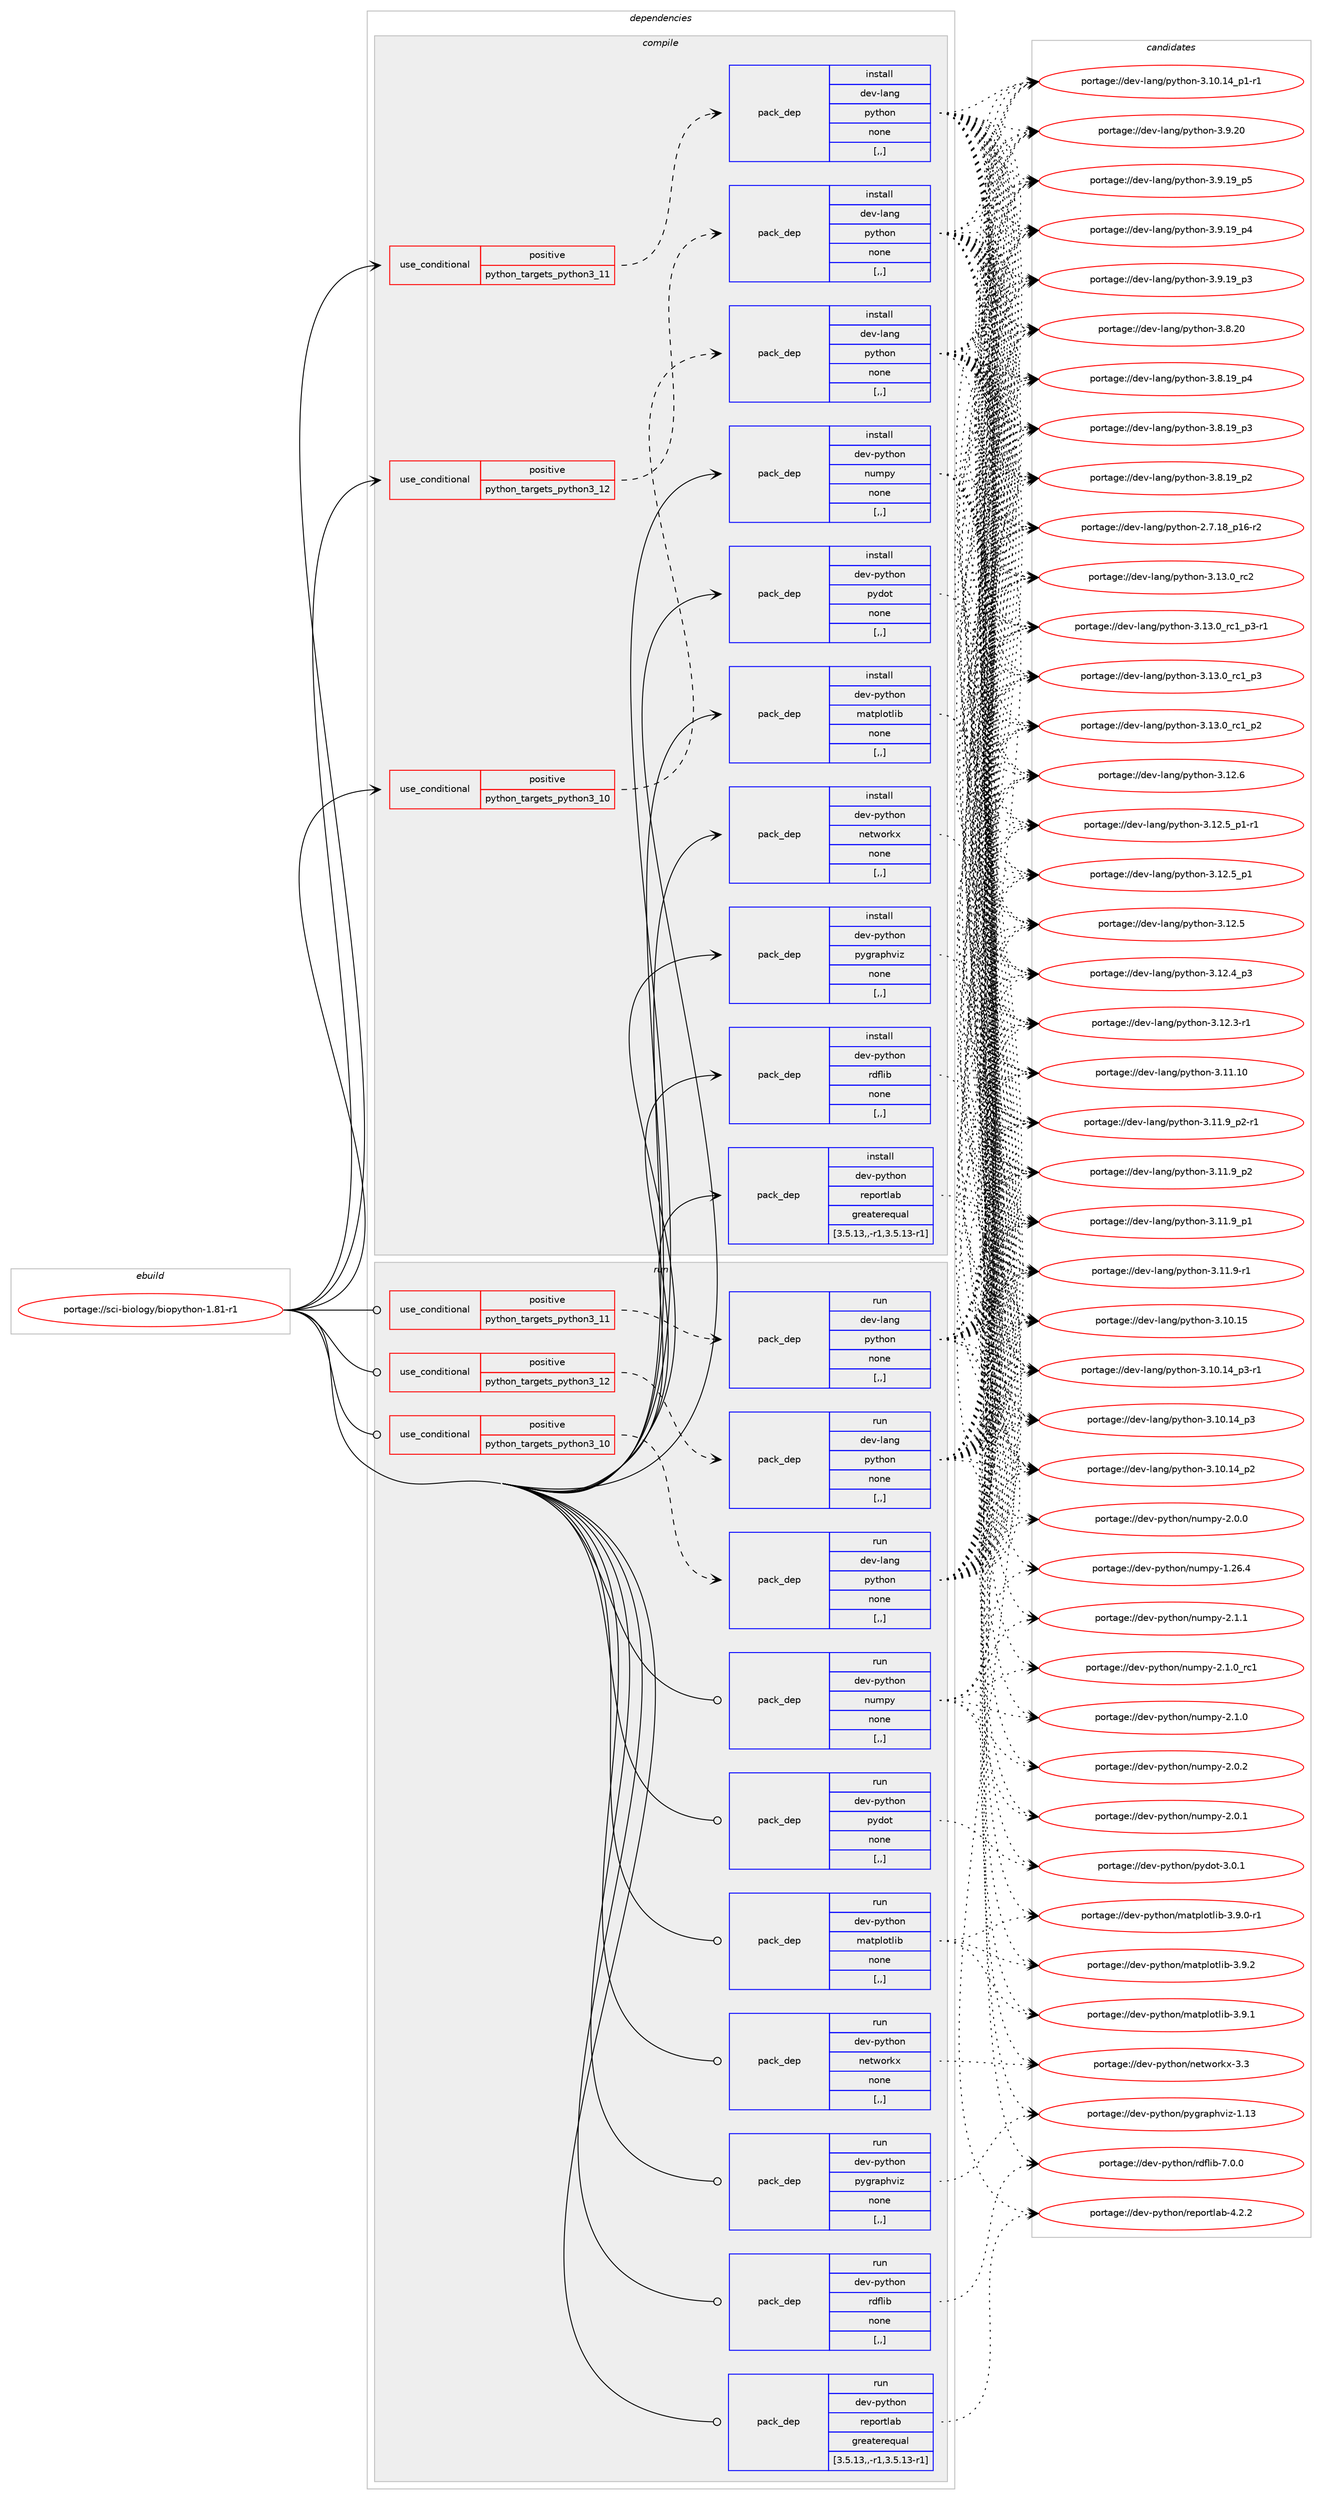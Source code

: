 digraph prolog {

# *************
# Graph options
# *************

newrank=true;
concentrate=true;
compound=true;
graph [rankdir=LR,fontname=Helvetica,fontsize=10,ranksep=1.5];#, ranksep=2.5, nodesep=0.2];
edge  [arrowhead=vee];
node  [fontname=Helvetica,fontsize=10];

# **********
# The ebuild
# **********

subgraph cluster_leftcol {
color=gray;
label=<<i>ebuild</i>>;
id [label="portage://sci-biology/biopython-1.81-r1", color=red, width=4, href="../sci-biology/biopython-1.81-r1.svg"];
}

# ****************
# The dependencies
# ****************

subgraph cluster_midcol {
color=gray;
label=<<i>dependencies</i>>;
subgraph cluster_compile {
fillcolor="#eeeeee";
style=filled;
label=<<i>compile</i>>;
subgraph cond237366 {
dependency901611 [label=<<TABLE BORDER="0" CELLBORDER="1" CELLSPACING="0" CELLPADDING="4"><TR><TD ROWSPAN="3" CELLPADDING="10">use_conditional</TD></TR><TR><TD>positive</TD></TR><TR><TD>python_targets_python3_10</TD></TR></TABLE>>, shape=none, color=red];
subgraph pack657679 {
dependency901612 [label=<<TABLE BORDER="0" CELLBORDER="1" CELLSPACING="0" CELLPADDING="4" WIDTH="220"><TR><TD ROWSPAN="6" CELLPADDING="30">pack_dep</TD></TR><TR><TD WIDTH="110">install</TD></TR><TR><TD>dev-lang</TD></TR><TR><TD>python</TD></TR><TR><TD>none</TD></TR><TR><TD>[,,]</TD></TR></TABLE>>, shape=none, color=blue];
}
dependency901611:e -> dependency901612:w [weight=20,style="dashed",arrowhead="vee"];
}
id:e -> dependency901611:w [weight=20,style="solid",arrowhead="vee"];
subgraph cond237367 {
dependency901613 [label=<<TABLE BORDER="0" CELLBORDER="1" CELLSPACING="0" CELLPADDING="4"><TR><TD ROWSPAN="3" CELLPADDING="10">use_conditional</TD></TR><TR><TD>positive</TD></TR><TR><TD>python_targets_python3_11</TD></TR></TABLE>>, shape=none, color=red];
subgraph pack657680 {
dependency901614 [label=<<TABLE BORDER="0" CELLBORDER="1" CELLSPACING="0" CELLPADDING="4" WIDTH="220"><TR><TD ROWSPAN="6" CELLPADDING="30">pack_dep</TD></TR><TR><TD WIDTH="110">install</TD></TR><TR><TD>dev-lang</TD></TR><TR><TD>python</TD></TR><TR><TD>none</TD></TR><TR><TD>[,,]</TD></TR></TABLE>>, shape=none, color=blue];
}
dependency901613:e -> dependency901614:w [weight=20,style="dashed",arrowhead="vee"];
}
id:e -> dependency901613:w [weight=20,style="solid",arrowhead="vee"];
subgraph cond237368 {
dependency901615 [label=<<TABLE BORDER="0" CELLBORDER="1" CELLSPACING="0" CELLPADDING="4"><TR><TD ROWSPAN="3" CELLPADDING="10">use_conditional</TD></TR><TR><TD>positive</TD></TR><TR><TD>python_targets_python3_12</TD></TR></TABLE>>, shape=none, color=red];
subgraph pack657681 {
dependency901616 [label=<<TABLE BORDER="0" CELLBORDER="1" CELLSPACING="0" CELLPADDING="4" WIDTH="220"><TR><TD ROWSPAN="6" CELLPADDING="30">pack_dep</TD></TR><TR><TD WIDTH="110">install</TD></TR><TR><TD>dev-lang</TD></TR><TR><TD>python</TD></TR><TR><TD>none</TD></TR><TR><TD>[,,]</TD></TR></TABLE>>, shape=none, color=blue];
}
dependency901615:e -> dependency901616:w [weight=20,style="dashed",arrowhead="vee"];
}
id:e -> dependency901615:w [weight=20,style="solid",arrowhead="vee"];
subgraph pack657682 {
dependency901617 [label=<<TABLE BORDER="0" CELLBORDER="1" CELLSPACING="0" CELLPADDING="4" WIDTH="220"><TR><TD ROWSPAN="6" CELLPADDING="30">pack_dep</TD></TR><TR><TD WIDTH="110">install</TD></TR><TR><TD>dev-python</TD></TR><TR><TD>matplotlib</TD></TR><TR><TD>none</TD></TR><TR><TD>[,,]</TD></TR></TABLE>>, shape=none, color=blue];
}
id:e -> dependency901617:w [weight=20,style="solid",arrowhead="vee"];
subgraph pack657683 {
dependency901618 [label=<<TABLE BORDER="0" CELLBORDER="1" CELLSPACING="0" CELLPADDING="4" WIDTH="220"><TR><TD ROWSPAN="6" CELLPADDING="30">pack_dep</TD></TR><TR><TD WIDTH="110">install</TD></TR><TR><TD>dev-python</TD></TR><TR><TD>networkx</TD></TR><TR><TD>none</TD></TR><TR><TD>[,,]</TD></TR></TABLE>>, shape=none, color=blue];
}
id:e -> dependency901618:w [weight=20,style="solid",arrowhead="vee"];
subgraph pack657684 {
dependency901619 [label=<<TABLE BORDER="0" CELLBORDER="1" CELLSPACING="0" CELLPADDING="4" WIDTH="220"><TR><TD ROWSPAN="6" CELLPADDING="30">pack_dep</TD></TR><TR><TD WIDTH="110">install</TD></TR><TR><TD>dev-python</TD></TR><TR><TD>numpy</TD></TR><TR><TD>none</TD></TR><TR><TD>[,,]</TD></TR></TABLE>>, shape=none, color=blue];
}
id:e -> dependency901619:w [weight=20,style="solid",arrowhead="vee"];
subgraph pack657685 {
dependency901620 [label=<<TABLE BORDER="0" CELLBORDER="1" CELLSPACING="0" CELLPADDING="4" WIDTH="220"><TR><TD ROWSPAN="6" CELLPADDING="30">pack_dep</TD></TR><TR><TD WIDTH="110">install</TD></TR><TR><TD>dev-python</TD></TR><TR><TD>pydot</TD></TR><TR><TD>none</TD></TR><TR><TD>[,,]</TD></TR></TABLE>>, shape=none, color=blue];
}
id:e -> dependency901620:w [weight=20,style="solid",arrowhead="vee"];
subgraph pack657686 {
dependency901621 [label=<<TABLE BORDER="0" CELLBORDER="1" CELLSPACING="0" CELLPADDING="4" WIDTH="220"><TR><TD ROWSPAN="6" CELLPADDING="30">pack_dep</TD></TR><TR><TD WIDTH="110">install</TD></TR><TR><TD>dev-python</TD></TR><TR><TD>pygraphviz</TD></TR><TR><TD>none</TD></TR><TR><TD>[,,]</TD></TR></TABLE>>, shape=none, color=blue];
}
id:e -> dependency901621:w [weight=20,style="solid",arrowhead="vee"];
subgraph pack657687 {
dependency901622 [label=<<TABLE BORDER="0" CELLBORDER="1" CELLSPACING="0" CELLPADDING="4" WIDTH="220"><TR><TD ROWSPAN="6" CELLPADDING="30">pack_dep</TD></TR><TR><TD WIDTH="110">install</TD></TR><TR><TD>dev-python</TD></TR><TR><TD>rdflib</TD></TR><TR><TD>none</TD></TR><TR><TD>[,,]</TD></TR></TABLE>>, shape=none, color=blue];
}
id:e -> dependency901622:w [weight=20,style="solid",arrowhead="vee"];
subgraph pack657688 {
dependency901623 [label=<<TABLE BORDER="0" CELLBORDER="1" CELLSPACING="0" CELLPADDING="4" WIDTH="220"><TR><TD ROWSPAN="6" CELLPADDING="30">pack_dep</TD></TR><TR><TD WIDTH="110">install</TD></TR><TR><TD>dev-python</TD></TR><TR><TD>reportlab</TD></TR><TR><TD>greaterequal</TD></TR><TR><TD>[3.5.13,,-r1,3.5.13-r1]</TD></TR></TABLE>>, shape=none, color=blue];
}
id:e -> dependency901623:w [weight=20,style="solid",arrowhead="vee"];
}
subgraph cluster_compileandrun {
fillcolor="#eeeeee";
style=filled;
label=<<i>compile and run</i>>;
}
subgraph cluster_run {
fillcolor="#eeeeee";
style=filled;
label=<<i>run</i>>;
subgraph cond237369 {
dependency901624 [label=<<TABLE BORDER="0" CELLBORDER="1" CELLSPACING="0" CELLPADDING="4"><TR><TD ROWSPAN="3" CELLPADDING="10">use_conditional</TD></TR><TR><TD>positive</TD></TR><TR><TD>python_targets_python3_10</TD></TR></TABLE>>, shape=none, color=red];
subgraph pack657689 {
dependency901625 [label=<<TABLE BORDER="0" CELLBORDER="1" CELLSPACING="0" CELLPADDING="4" WIDTH="220"><TR><TD ROWSPAN="6" CELLPADDING="30">pack_dep</TD></TR><TR><TD WIDTH="110">run</TD></TR><TR><TD>dev-lang</TD></TR><TR><TD>python</TD></TR><TR><TD>none</TD></TR><TR><TD>[,,]</TD></TR></TABLE>>, shape=none, color=blue];
}
dependency901624:e -> dependency901625:w [weight=20,style="dashed",arrowhead="vee"];
}
id:e -> dependency901624:w [weight=20,style="solid",arrowhead="odot"];
subgraph cond237370 {
dependency901626 [label=<<TABLE BORDER="0" CELLBORDER="1" CELLSPACING="0" CELLPADDING="4"><TR><TD ROWSPAN="3" CELLPADDING="10">use_conditional</TD></TR><TR><TD>positive</TD></TR><TR><TD>python_targets_python3_11</TD></TR></TABLE>>, shape=none, color=red];
subgraph pack657690 {
dependency901627 [label=<<TABLE BORDER="0" CELLBORDER="1" CELLSPACING="0" CELLPADDING="4" WIDTH="220"><TR><TD ROWSPAN="6" CELLPADDING="30">pack_dep</TD></TR><TR><TD WIDTH="110">run</TD></TR><TR><TD>dev-lang</TD></TR><TR><TD>python</TD></TR><TR><TD>none</TD></TR><TR><TD>[,,]</TD></TR></TABLE>>, shape=none, color=blue];
}
dependency901626:e -> dependency901627:w [weight=20,style="dashed",arrowhead="vee"];
}
id:e -> dependency901626:w [weight=20,style="solid",arrowhead="odot"];
subgraph cond237371 {
dependency901628 [label=<<TABLE BORDER="0" CELLBORDER="1" CELLSPACING="0" CELLPADDING="4"><TR><TD ROWSPAN="3" CELLPADDING="10">use_conditional</TD></TR><TR><TD>positive</TD></TR><TR><TD>python_targets_python3_12</TD></TR></TABLE>>, shape=none, color=red];
subgraph pack657691 {
dependency901629 [label=<<TABLE BORDER="0" CELLBORDER="1" CELLSPACING="0" CELLPADDING="4" WIDTH="220"><TR><TD ROWSPAN="6" CELLPADDING="30">pack_dep</TD></TR><TR><TD WIDTH="110">run</TD></TR><TR><TD>dev-lang</TD></TR><TR><TD>python</TD></TR><TR><TD>none</TD></TR><TR><TD>[,,]</TD></TR></TABLE>>, shape=none, color=blue];
}
dependency901628:e -> dependency901629:w [weight=20,style="dashed",arrowhead="vee"];
}
id:e -> dependency901628:w [weight=20,style="solid",arrowhead="odot"];
subgraph pack657692 {
dependency901630 [label=<<TABLE BORDER="0" CELLBORDER="1" CELLSPACING="0" CELLPADDING="4" WIDTH="220"><TR><TD ROWSPAN="6" CELLPADDING="30">pack_dep</TD></TR><TR><TD WIDTH="110">run</TD></TR><TR><TD>dev-python</TD></TR><TR><TD>matplotlib</TD></TR><TR><TD>none</TD></TR><TR><TD>[,,]</TD></TR></TABLE>>, shape=none, color=blue];
}
id:e -> dependency901630:w [weight=20,style="solid",arrowhead="odot"];
subgraph pack657693 {
dependency901631 [label=<<TABLE BORDER="0" CELLBORDER="1" CELLSPACING="0" CELLPADDING="4" WIDTH="220"><TR><TD ROWSPAN="6" CELLPADDING="30">pack_dep</TD></TR><TR><TD WIDTH="110">run</TD></TR><TR><TD>dev-python</TD></TR><TR><TD>networkx</TD></TR><TR><TD>none</TD></TR><TR><TD>[,,]</TD></TR></TABLE>>, shape=none, color=blue];
}
id:e -> dependency901631:w [weight=20,style="solid",arrowhead="odot"];
subgraph pack657694 {
dependency901632 [label=<<TABLE BORDER="0" CELLBORDER="1" CELLSPACING="0" CELLPADDING="4" WIDTH="220"><TR><TD ROWSPAN="6" CELLPADDING="30">pack_dep</TD></TR><TR><TD WIDTH="110">run</TD></TR><TR><TD>dev-python</TD></TR><TR><TD>numpy</TD></TR><TR><TD>none</TD></TR><TR><TD>[,,]</TD></TR></TABLE>>, shape=none, color=blue];
}
id:e -> dependency901632:w [weight=20,style="solid",arrowhead="odot"];
subgraph pack657695 {
dependency901633 [label=<<TABLE BORDER="0" CELLBORDER="1" CELLSPACING="0" CELLPADDING="4" WIDTH="220"><TR><TD ROWSPAN="6" CELLPADDING="30">pack_dep</TD></TR><TR><TD WIDTH="110">run</TD></TR><TR><TD>dev-python</TD></TR><TR><TD>pydot</TD></TR><TR><TD>none</TD></TR><TR><TD>[,,]</TD></TR></TABLE>>, shape=none, color=blue];
}
id:e -> dependency901633:w [weight=20,style="solid",arrowhead="odot"];
subgraph pack657696 {
dependency901634 [label=<<TABLE BORDER="0" CELLBORDER="1" CELLSPACING="0" CELLPADDING="4" WIDTH="220"><TR><TD ROWSPAN="6" CELLPADDING="30">pack_dep</TD></TR><TR><TD WIDTH="110">run</TD></TR><TR><TD>dev-python</TD></TR><TR><TD>pygraphviz</TD></TR><TR><TD>none</TD></TR><TR><TD>[,,]</TD></TR></TABLE>>, shape=none, color=blue];
}
id:e -> dependency901634:w [weight=20,style="solid",arrowhead="odot"];
subgraph pack657697 {
dependency901635 [label=<<TABLE BORDER="0" CELLBORDER="1" CELLSPACING="0" CELLPADDING="4" WIDTH="220"><TR><TD ROWSPAN="6" CELLPADDING="30">pack_dep</TD></TR><TR><TD WIDTH="110">run</TD></TR><TR><TD>dev-python</TD></TR><TR><TD>rdflib</TD></TR><TR><TD>none</TD></TR><TR><TD>[,,]</TD></TR></TABLE>>, shape=none, color=blue];
}
id:e -> dependency901635:w [weight=20,style="solid",arrowhead="odot"];
subgraph pack657698 {
dependency901636 [label=<<TABLE BORDER="0" CELLBORDER="1" CELLSPACING="0" CELLPADDING="4" WIDTH="220"><TR><TD ROWSPAN="6" CELLPADDING="30">pack_dep</TD></TR><TR><TD WIDTH="110">run</TD></TR><TR><TD>dev-python</TD></TR><TR><TD>reportlab</TD></TR><TR><TD>greaterequal</TD></TR><TR><TD>[3.5.13,,-r1,3.5.13-r1]</TD></TR></TABLE>>, shape=none, color=blue];
}
id:e -> dependency901636:w [weight=20,style="solid",arrowhead="odot"];
}
}

# **************
# The candidates
# **************

subgraph cluster_choices {
rank=same;
color=gray;
label=<<i>candidates</i>>;

subgraph choice657679 {
color=black;
nodesep=1;
choice10010111845108971101034711212111610411111045514649514648951149950 [label="portage://dev-lang/python-3.13.0_rc2", color=red, width=4,href="../dev-lang/python-3.13.0_rc2.svg"];
choice1001011184510897110103471121211161041111104551464951464895114994995112514511449 [label="portage://dev-lang/python-3.13.0_rc1_p3-r1", color=red, width=4,href="../dev-lang/python-3.13.0_rc1_p3-r1.svg"];
choice100101118451089711010347112121116104111110455146495146489511499499511251 [label="portage://dev-lang/python-3.13.0_rc1_p3", color=red, width=4,href="../dev-lang/python-3.13.0_rc1_p3.svg"];
choice100101118451089711010347112121116104111110455146495146489511499499511250 [label="portage://dev-lang/python-3.13.0_rc1_p2", color=red, width=4,href="../dev-lang/python-3.13.0_rc1_p2.svg"];
choice10010111845108971101034711212111610411111045514649504654 [label="portage://dev-lang/python-3.12.6", color=red, width=4,href="../dev-lang/python-3.12.6.svg"];
choice1001011184510897110103471121211161041111104551464950465395112494511449 [label="portage://dev-lang/python-3.12.5_p1-r1", color=red, width=4,href="../dev-lang/python-3.12.5_p1-r1.svg"];
choice100101118451089711010347112121116104111110455146495046539511249 [label="portage://dev-lang/python-3.12.5_p1", color=red, width=4,href="../dev-lang/python-3.12.5_p1.svg"];
choice10010111845108971101034711212111610411111045514649504653 [label="portage://dev-lang/python-3.12.5", color=red, width=4,href="../dev-lang/python-3.12.5.svg"];
choice100101118451089711010347112121116104111110455146495046529511251 [label="portage://dev-lang/python-3.12.4_p3", color=red, width=4,href="../dev-lang/python-3.12.4_p3.svg"];
choice100101118451089711010347112121116104111110455146495046514511449 [label="portage://dev-lang/python-3.12.3-r1", color=red, width=4,href="../dev-lang/python-3.12.3-r1.svg"];
choice1001011184510897110103471121211161041111104551464949464948 [label="portage://dev-lang/python-3.11.10", color=red, width=4,href="../dev-lang/python-3.11.10.svg"];
choice1001011184510897110103471121211161041111104551464949465795112504511449 [label="portage://dev-lang/python-3.11.9_p2-r1", color=red, width=4,href="../dev-lang/python-3.11.9_p2-r1.svg"];
choice100101118451089711010347112121116104111110455146494946579511250 [label="portage://dev-lang/python-3.11.9_p2", color=red, width=4,href="../dev-lang/python-3.11.9_p2.svg"];
choice100101118451089711010347112121116104111110455146494946579511249 [label="portage://dev-lang/python-3.11.9_p1", color=red, width=4,href="../dev-lang/python-3.11.9_p1.svg"];
choice100101118451089711010347112121116104111110455146494946574511449 [label="portage://dev-lang/python-3.11.9-r1", color=red, width=4,href="../dev-lang/python-3.11.9-r1.svg"];
choice1001011184510897110103471121211161041111104551464948464953 [label="portage://dev-lang/python-3.10.15", color=red, width=4,href="../dev-lang/python-3.10.15.svg"];
choice100101118451089711010347112121116104111110455146494846495295112514511449 [label="portage://dev-lang/python-3.10.14_p3-r1", color=red, width=4,href="../dev-lang/python-3.10.14_p3-r1.svg"];
choice10010111845108971101034711212111610411111045514649484649529511251 [label="portage://dev-lang/python-3.10.14_p3", color=red, width=4,href="../dev-lang/python-3.10.14_p3.svg"];
choice10010111845108971101034711212111610411111045514649484649529511250 [label="portage://dev-lang/python-3.10.14_p2", color=red, width=4,href="../dev-lang/python-3.10.14_p2.svg"];
choice100101118451089711010347112121116104111110455146494846495295112494511449 [label="portage://dev-lang/python-3.10.14_p1-r1", color=red, width=4,href="../dev-lang/python-3.10.14_p1-r1.svg"];
choice10010111845108971101034711212111610411111045514657465048 [label="portage://dev-lang/python-3.9.20", color=red, width=4,href="../dev-lang/python-3.9.20.svg"];
choice100101118451089711010347112121116104111110455146574649579511253 [label="portage://dev-lang/python-3.9.19_p5", color=red, width=4,href="../dev-lang/python-3.9.19_p5.svg"];
choice100101118451089711010347112121116104111110455146574649579511252 [label="portage://dev-lang/python-3.9.19_p4", color=red, width=4,href="../dev-lang/python-3.9.19_p4.svg"];
choice100101118451089711010347112121116104111110455146574649579511251 [label="portage://dev-lang/python-3.9.19_p3", color=red, width=4,href="../dev-lang/python-3.9.19_p3.svg"];
choice10010111845108971101034711212111610411111045514656465048 [label="portage://dev-lang/python-3.8.20", color=red, width=4,href="../dev-lang/python-3.8.20.svg"];
choice100101118451089711010347112121116104111110455146564649579511252 [label="portage://dev-lang/python-3.8.19_p4", color=red, width=4,href="../dev-lang/python-3.8.19_p4.svg"];
choice100101118451089711010347112121116104111110455146564649579511251 [label="portage://dev-lang/python-3.8.19_p3", color=red, width=4,href="../dev-lang/python-3.8.19_p3.svg"];
choice100101118451089711010347112121116104111110455146564649579511250 [label="portage://dev-lang/python-3.8.19_p2", color=red, width=4,href="../dev-lang/python-3.8.19_p2.svg"];
choice100101118451089711010347112121116104111110455046554649569511249544511450 [label="portage://dev-lang/python-2.7.18_p16-r2", color=red, width=4,href="../dev-lang/python-2.7.18_p16-r2.svg"];
dependency901612:e -> choice10010111845108971101034711212111610411111045514649514648951149950:w [style=dotted,weight="100"];
dependency901612:e -> choice1001011184510897110103471121211161041111104551464951464895114994995112514511449:w [style=dotted,weight="100"];
dependency901612:e -> choice100101118451089711010347112121116104111110455146495146489511499499511251:w [style=dotted,weight="100"];
dependency901612:e -> choice100101118451089711010347112121116104111110455146495146489511499499511250:w [style=dotted,weight="100"];
dependency901612:e -> choice10010111845108971101034711212111610411111045514649504654:w [style=dotted,weight="100"];
dependency901612:e -> choice1001011184510897110103471121211161041111104551464950465395112494511449:w [style=dotted,weight="100"];
dependency901612:e -> choice100101118451089711010347112121116104111110455146495046539511249:w [style=dotted,weight="100"];
dependency901612:e -> choice10010111845108971101034711212111610411111045514649504653:w [style=dotted,weight="100"];
dependency901612:e -> choice100101118451089711010347112121116104111110455146495046529511251:w [style=dotted,weight="100"];
dependency901612:e -> choice100101118451089711010347112121116104111110455146495046514511449:w [style=dotted,weight="100"];
dependency901612:e -> choice1001011184510897110103471121211161041111104551464949464948:w [style=dotted,weight="100"];
dependency901612:e -> choice1001011184510897110103471121211161041111104551464949465795112504511449:w [style=dotted,weight="100"];
dependency901612:e -> choice100101118451089711010347112121116104111110455146494946579511250:w [style=dotted,weight="100"];
dependency901612:e -> choice100101118451089711010347112121116104111110455146494946579511249:w [style=dotted,weight="100"];
dependency901612:e -> choice100101118451089711010347112121116104111110455146494946574511449:w [style=dotted,weight="100"];
dependency901612:e -> choice1001011184510897110103471121211161041111104551464948464953:w [style=dotted,weight="100"];
dependency901612:e -> choice100101118451089711010347112121116104111110455146494846495295112514511449:w [style=dotted,weight="100"];
dependency901612:e -> choice10010111845108971101034711212111610411111045514649484649529511251:w [style=dotted,weight="100"];
dependency901612:e -> choice10010111845108971101034711212111610411111045514649484649529511250:w [style=dotted,weight="100"];
dependency901612:e -> choice100101118451089711010347112121116104111110455146494846495295112494511449:w [style=dotted,weight="100"];
dependency901612:e -> choice10010111845108971101034711212111610411111045514657465048:w [style=dotted,weight="100"];
dependency901612:e -> choice100101118451089711010347112121116104111110455146574649579511253:w [style=dotted,weight="100"];
dependency901612:e -> choice100101118451089711010347112121116104111110455146574649579511252:w [style=dotted,weight="100"];
dependency901612:e -> choice100101118451089711010347112121116104111110455146574649579511251:w [style=dotted,weight="100"];
dependency901612:e -> choice10010111845108971101034711212111610411111045514656465048:w [style=dotted,weight="100"];
dependency901612:e -> choice100101118451089711010347112121116104111110455146564649579511252:w [style=dotted,weight="100"];
dependency901612:e -> choice100101118451089711010347112121116104111110455146564649579511251:w [style=dotted,weight="100"];
dependency901612:e -> choice100101118451089711010347112121116104111110455146564649579511250:w [style=dotted,weight="100"];
dependency901612:e -> choice100101118451089711010347112121116104111110455046554649569511249544511450:w [style=dotted,weight="100"];
}
subgraph choice657680 {
color=black;
nodesep=1;
choice10010111845108971101034711212111610411111045514649514648951149950 [label="portage://dev-lang/python-3.13.0_rc2", color=red, width=4,href="../dev-lang/python-3.13.0_rc2.svg"];
choice1001011184510897110103471121211161041111104551464951464895114994995112514511449 [label="portage://dev-lang/python-3.13.0_rc1_p3-r1", color=red, width=4,href="../dev-lang/python-3.13.0_rc1_p3-r1.svg"];
choice100101118451089711010347112121116104111110455146495146489511499499511251 [label="portage://dev-lang/python-3.13.0_rc1_p3", color=red, width=4,href="../dev-lang/python-3.13.0_rc1_p3.svg"];
choice100101118451089711010347112121116104111110455146495146489511499499511250 [label="portage://dev-lang/python-3.13.0_rc1_p2", color=red, width=4,href="../dev-lang/python-3.13.0_rc1_p2.svg"];
choice10010111845108971101034711212111610411111045514649504654 [label="portage://dev-lang/python-3.12.6", color=red, width=4,href="../dev-lang/python-3.12.6.svg"];
choice1001011184510897110103471121211161041111104551464950465395112494511449 [label="portage://dev-lang/python-3.12.5_p1-r1", color=red, width=4,href="../dev-lang/python-3.12.5_p1-r1.svg"];
choice100101118451089711010347112121116104111110455146495046539511249 [label="portage://dev-lang/python-3.12.5_p1", color=red, width=4,href="../dev-lang/python-3.12.5_p1.svg"];
choice10010111845108971101034711212111610411111045514649504653 [label="portage://dev-lang/python-3.12.5", color=red, width=4,href="../dev-lang/python-3.12.5.svg"];
choice100101118451089711010347112121116104111110455146495046529511251 [label="portage://dev-lang/python-3.12.4_p3", color=red, width=4,href="../dev-lang/python-3.12.4_p3.svg"];
choice100101118451089711010347112121116104111110455146495046514511449 [label="portage://dev-lang/python-3.12.3-r1", color=red, width=4,href="../dev-lang/python-3.12.3-r1.svg"];
choice1001011184510897110103471121211161041111104551464949464948 [label="portage://dev-lang/python-3.11.10", color=red, width=4,href="../dev-lang/python-3.11.10.svg"];
choice1001011184510897110103471121211161041111104551464949465795112504511449 [label="portage://dev-lang/python-3.11.9_p2-r1", color=red, width=4,href="../dev-lang/python-3.11.9_p2-r1.svg"];
choice100101118451089711010347112121116104111110455146494946579511250 [label="portage://dev-lang/python-3.11.9_p2", color=red, width=4,href="../dev-lang/python-3.11.9_p2.svg"];
choice100101118451089711010347112121116104111110455146494946579511249 [label="portage://dev-lang/python-3.11.9_p1", color=red, width=4,href="../dev-lang/python-3.11.9_p1.svg"];
choice100101118451089711010347112121116104111110455146494946574511449 [label="portage://dev-lang/python-3.11.9-r1", color=red, width=4,href="../dev-lang/python-3.11.9-r1.svg"];
choice1001011184510897110103471121211161041111104551464948464953 [label="portage://dev-lang/python-3.10.15", color=red, width=4,href="../dev-lang/python-3.10.15.svg"];
choice100101118451089711010347112121116104111110455146494846495295112514511449 [label="portage://dev-lang/python-3.10.14_p3-r1", color=red, width=4,href="../dev-lang/python-3.10.14_p3-r1.svg"];
choice10010111845108971101034711212111610411111045514649484649529511251 [label="portage://dev-lang/python-3.10.14_p3", color=red, width=4,href="../dev-lang/python-3.10.14_p3.svg"];
choice10010111845108971101034711212111610411111045514649484649529511250 [label="portage://dev-lang/python-3.10.14_p2", color=red, width=4,href="../dev-lang/python-3.10.14_p2.svg"];
choice100101118451089711010347112121116104111110455146494846495295112494511449 [label="portage://dev-lang/python-3.10.14_p1-r1", color=red, width=4,href="../dev-lang/python-3.10.14_p1-r1.svg"];
choice10010111845108971101034711212111610411111045514657465048 [label="portage://dev-lang/python-3.9.20", color=red, width=4,href="../dev-lang/python-3.9.20.svg"];
choice100101118451089711010347112121116104111110455146574649579511253 [label="portage://dev-lang/python-3.9.19_p5", color=red, width=4,href="../dev-lang/python-3.9.19_p5.svg"];
choice100101118451089711010347112121116104111110455146574649579511252 [label="portage://dev-lang/python-3.9.19_p4", color=red, width=4,href="../dev-lang/python-3.9.19_p4.svg"];
choice100101118451089711010347112121116104111110455146574649579511251 [label="portage://dev-lang/python-3.9.19_p3", color=red, width=4,href="../dev-lang/python-3.9.19_p3.svg"];
choice10010111845108971101034711212111610411111045514656465048 [label="portage://dev-lang/python-3.8.20", color=red, width=4,href="../dev-lang/python-3.8.20.svg"];
choice100101118451089711010347112121116104111110455146564649579511252 [label="portage://dev-lang/python-3.8.19_p4", color=red, width=4,href="../dev-lang/python-3.8.19_p4.svg"];
choice100101118451089711010347112121116104111110455146564649579511251 [label="portage://dev-lang/python-3.8.19_p3", color=red, width=4,href="../dev-lang/python-3.8.19_p3.svg"];
choice100101118451089711010347112121116104111110455146564649579511250 [label="portage://dev-lang/python-3.8.19_p2", color=red, width=4,href="../dev-lang/python-3.8.19_p2.svg"];
choice100101118451089711010347112121116104111110455046554649569511249544511450 [label="portage://dev-lang/python-2.7.18_p16-r2", color=red, width=4,href="../dev-lang/python-2.7.18_p16-r2.svg"];
dependency901614:e -> choice10010111845108971101034711212111610411111045514649514648951149950:w [style=dotted,weight="100"];
dependency901614:e -> choice1001011184510897110103471121211161041111104551464951464895114994995112514511449:w [style=dotted,weight="100"];
dependency901614:e -> choice100101118451089711010347112121116104111110455146495146489511499499511251:w [style=dotted,weight="100"];
dependency901614:e -> choice100101118451089711010347112121116104111110455146495146489511499499511250:w [style=dotted,weight="100"];
dependency901614:e -> choice10010111845108971101034711212111610411111045514649504654:w [style=dotted,weight="100"];
dependency901614:e -> choice1001011184510897110103471121211161041111104551464950465395112494511449:w [style=dotted,weight="100"];
dependency901614:e -> choice100101118451089711010347112121116104111110455146495046539511249:w [style=dotted,weight="100"];
dependency901614:e -> choice10010111845108971101034711212111610411111045514649504653:w [style=dotted,weight="100"];
dependency901614:e -> choice100101118451089711010347112121116104111110455146495046529511251:w [style=dotted,weight="100"];
dependency901614:e -> choice100101118451089711010347112121116104111110455146495046514511449:w [style=dotted,weight="100"];
dependency901614:e -> choice1001011184510897110103471121211161041111104551464949464948:w [style=dotted,weight="100"];
dependency901614:e -> choice1001011184510897110103471121211161041111104551464949465795112504511449:w [style=dotted,weight="100"];
dependency901614:e -> choice100101118451089711010347112121116104111110455146494946579511250:w [style=dotted,weight="100"];
dependency901614:e -> choice100101118451089711010347112121116104111110455146494946579511249:w [style=dotted,weight="100"];
dependency901614:e -> choice100101118451089711010347112121116104111110455146494946574511449:w [style=dotted,weight="100"];
dependency901614:e -> choice1001011184510897110103471121211161041111104551464948464953:w [style=dotted,weight="100"];
dependency901614:e -> choice100101118451089711010347112121116104111110455146494846495295112514511449:w [style=dotted,weight="100"];
dependency901614:e -> choice10010111845108971101034711212111610411111045514649484649529511251:w [style=dotted,weight="100"];
dependency901614:e -> choice10010111845108971101034711212111610411111045514649484649529511250:w [style=dotted,weight="100"];
dependency901614:e -> choice100101118451089711010347112121116104111110455146494846495295112494511449:w [style=dotted,weight="100"];
dependency901614:e -> choice10010111845108971101034711212111610411111045514657465048:w [style=dotted,weight="100"];
dependency901614:e -> choice100101118451089711010347112121116104111110455146574649579511253:w [style=dotted,weight="100"];
dependency901614:e -> choice100101118451089711010347112121116104111110455146574649579511252:w [style=dotted,weight="100"];
dependency901614:e -> choice100101118451089711010347112121116104111110455146574649579511251:w [style=dotted,weight="100"];
dependency901614:e -> choice10010111845108971101034711212111610411111045514656465048:w [style=dotted,weight="100"];
dependency901614:e -> choice100101118451089711010347112121116104111110455146564649579511252:w [style=dotted,weight="100"];
dependency901614:e -> choice100101118451089711010347112121116104111110455146564649579511251:w [style=dotted,weight="100"];
dependency901614:e -> choice100101118451089711010347112121116104111110455146564649579511250:w [style=dotted,weight="100"];
dependency901614:e -> choice100101118451089711010347112121116104111110455046554649569511249544511450:w [style=dotted,weight="100"];
}
subgraph choice657681 {
color=black;
nodesep=1;
choice10010111845108971101034711212111610411111045514649514648951149950 [label="portage://dev-lang/python-3.13.0_rc2", color=red, width=4,href="../dev-lang/python-3.13.0_rc2.svg"];
choice1001011184510897110103471121211161041111104551464951464895114994995112514511449 [label="portage://dev-lang/python-3.13.0_rc1_p3-r1", color=red, width=4,href="../dev-lang/python-3.13.0_rc1_p3-r1.svg"];
choice100101118451089711010347112121116104111110455146495146489511499499511251 [label="portage://dev-lang/python-3.13.0_rc1_p3", color=red, width=4,href="../dev-lang/python-3.13.0_rc1_p3.svg"];
choice100101118451089711010347112121116104111110455146495146489511499499511250 [label="portage://dev-lang/python-3.13.0_rc1_p2", color=red, width=4,href="../dev-lang/python-3.13.0_rc1_p2.svg"];
choice10010111845108971101034711212111610411111045514649504654 [label="portage://dev-lang/python-3.12.6", color=red, width=4,href="../dev-lang/python-3.12.6.svg"];
choice1001011184510897110103471121211161041111104551464950465395112494511449 [label="portage://dev-lang/python-3.12.5_p1-r1", color=red, width=4,href="../dev-lang/python-3.12.5_p1-r1.svg"];
choice100101118451089711010347112121116104111110455146495046539511249 [label="portage://dev-lang/python-3.12.5_p1", color=red, width=4,href="../dev-lang/python-3.12.5_p1.svg"];
choice10010111845108971101034711212111610411111045514649504653 [label="portage://dev-lang/python-3.12.5", color=red, width=4,href="../dev-lang/python-3.12.5.svg"];
choice100101118451089711010347112121116104111110455146495046529511251 [label="portage://dev-lang/python-3.12.4_p3", color=red, width=4,href="../dev-lang/python-3.12.4_p3.svg"];
choice100101118451089711010347112121116104111110455146495046514511449 [label="portage://dev-lang/python-3.12.3-r1", color=red, width=4,href="../dev-lang/python-3.12.3-r1.svg"];
choice1001011184510897110103471121211161041111104551464949464948 [label="portage://dev-lang/python-3.11.10", color=red, width=4,href="../dev-lang/python-3.11.10.svg"];
choice1001011184510897110103471121211161041111104551464949465795112504511449 [label="portage://dev-lang/python-3.11.9_p2-r1", color=red, width=4,href="../dev-lang/python-3.11.9_p2-r1.svg"];
choice100101118451089711010347112121116104111110455146494946579511250 [label="portage://dev-lang/python-3.11.9_p2", color=red, width=4,href="../dev-lang/python-3.11.9_p2.svg"];
choice100101118451089711010347112121116104111110455146494946579511249 [label="portage://dev-lang/python-3.11.9_p1", color=red, width=4,href="../dev-lang/python-3.11.9_p1.svg"];
choice100101118451089711010347112121116104111110455146494946574511449 [label="portage://dev-lang/python-3.11.9-r1", color=red, width=4,href="../dev-lang/python-3.11.9-r1.svg"];
choice1001011184510897110103471121211161041111104551464948464953 [label="portage://dev-lang/python-3.10.15", color=red, width=4,href="../dev-lang/python-3.10.15.svg"];
choice100101118451089711010347112121116104111110455146494846495295112514511449 [label="portage://dev-lang/python-3.10.14_p3-r1", color=red, width=4,href="../dev-lang/python-3.10.14_p3-r1.svg"];
choice10010111845108971101034711212111610411111045514649484649529511251 [label="portage://dev-lang/python-3.10.14_p3", color=red, width=4,href="../dev-lang/python-3.10.14_p3.svg"];
choice10010111845108971101034711212111610411111045514649484649529511250 [label="portage://dev-lang/python-3.10.14_p2", color=red, width=4,href="../dev-lang/python-3.10.14_p2.svg"];
choice100101118451089711010347112121116104111110455146494846495295112494511449 [label="portage://dev-lang/python-3.10.14_p1-r1", color=red, width=4,href="../dev-lang/python-3.10.14_p1-r1.svg"];
choice10010111845108971101034711212111610411111045514657465048 [label="portage://dev-lang/python-3.9.20", color=red, width=4,href="../dev-lang/python-3.9.20.svg"];
choice100101118451089711010347112121116104111110455146574649579511253 [label="portage://dev-lang/python-3.9.19_p5", color=red, width=4,href="../dev-lang/python-3.9.19_p5.svg"];
choice100101118451089711010347112121116104111110455146574649579511252 [label="portage://dev-lang/python-3.9.19_p4", color=red, width=4,href="../dev-lang/python-3.9.19_p4.svg"];
choice100101118451089711010347112121116104111110455146574649579511251 [label="portage://dev-lang/python-3.9.19_p3", color=red, width=4,href="../dev-lang/python-3.9.19_p3.svg"];
choice10010111845108971101034711212111610411111045514656465048 [label="portage://dev-lang/python-3.8.20", color=red, width=4,href="../dev-lang/python-3.8.20.svg"];
choice100101118451089711010347112121116104111110455146564649579511252 [label="portage://dev-lang/python-3.8.19_p4", color=red, width=4,href="../dev-lang/python-3.8.19_p4.svg"];
choice100101118451089711010347112121116104111110455146564649579511251 [label="portage://dev-lang/python-3.8.19_p3", color=red, width=4,href="../dev-lang/python-3.8.19_p3.svg"];
choice100101118451089711010347112121116104111110455146564649579511250 [label="portage://dev-lang/python-3.8.19_p2", color=red, width=4,href="../dev-lang/python-3.8.19_p2.svg"];
choice100101118451089711010347112121116104111110455046554649569511249544511450 [label="portage://dev-lang/python-2.7.18_p16-r2", color=red, width=4,href="../dev-lang/python-2.7.18_p16-r2.svg"];
dependency901616:e -> choice10010111845108971101034711212111610411111045514649514648951149950:w [style=dotted,weight="100"];
dependency901616:e -> choice1001011184510897110103471121211161041111104551464951464895114994995112514511449:w [style=dotted,weight="100"];
dependency901616:e -> choice100101118451089711010347112121116104111110455146495146489511499499511251:w [style=dotted,weight="100"];
dependency901616:e -> choice100101118451089711010347112121116104111110455146495146489511499499511250:w [style=dotted,weight="100"];
dependency901616:e -> choice10010111845108971101034711212111610411111045514649504654:w [style=dotted,weight="100"];
dependency901616:e -> choice1001011184510897110103471121211161041111104551464950465395112494511449:w [style=dotted,weight="100"];
dependency901616:e -> choice100101118451089711010347112121116104111110455146495046539511249:w [style=dotted,weight="100"];
dependency901616:e -> choice10010111845108971101034711212111610411111045514649504653:w [style=dotted,weight="100"];
dependency901616:e -> choice100101118451089711010347112121116104111110455146495046529511251:w [style=dotted,weight="100"];
dependency901616:e -> choice100101118451089711010347112121116104111110455146495046514511449:w [style=dotted,weight="100"];
dependency901616:e -> choice1001011184510897110103471121211161041111104551464949464948:w [style=dotted,weight="100"];
dependency901616:e -> choice1001011184510897110103471121211161041111104551464949465795112504511449:w [style=dotted,weight="100"];
dependency901616:e -> choice100101118451089711010347112121116104111110455146494946579511250:w [style=dotted,weight="100"];
dependency901616:e -> choice100101118451089711010347112121116104111110455146494946579511249:w [style=dotted,weight="100"];
dependency901616:e -> choice100101118451089711010347112121116104111110455146494946574511449:w [style=dotted,weight="100"];
dependency901616:e -> choice1001011184510897110103471121211161041111104551464948464953:w [style=dotted,weight="100"];
dependency901616:e -> choice100101118451089711010347112121116104111110455146494846495295112514511449:w [style=dotted,weight="100"];
dependency901616:e -> choice10010111845108971101034711212111610411111045514649484649529511251:w [style=dotted,weight="100"];
dependency901616:e -> choice10010111845108971101034711212111610411111045514649484649529511250:w [style=dotted,weight="100"];
dependency901616:e -> choice100101118451089711010347112121116104111110455146494846495295112494511449:w [style=dotted,weight="100"];
dependency901616:e -> choice10010111845108971101034711212111610411111045514657465048:w [style=dotted,weight="100"];
dependency901616:e -> choice100101118451089711010347112121116104111110455146574649579511253:w [style=dotted,weight="100"];
dependency901616:e -> choice100101118451089711010347112121116104111110455146574649579511252:w [style=dotted,weight="100"];
dependency901616:e -> choice100101118451089711010347112121116104111110455146574649579511251:w [style=dotted,weight="100"];
dependency901616:e -> choice10010111845108971101034711212111610411111045514656465048:w [style=dotted,weight="100"];
dependency901616:e -> choice100101118451089711010347112121116104111110455146564649579511252:w [style=dotted,weight="100"];
dependency901616:e -> choice100101118451089711010347112121116104111110455146564649579511251:w [style=dotted,weight="100"];
dependency901616:e -> choice100101118451089711010347112121116104111110455146564649579511250:w [style=dotted,weight="100"];
dependency901616:e -> choice100101118451089711010347112121116104111110455046554649569511249544511450:w [style=dotted,weight="100"];
}
subgraph choice657682 {
color=black;
nodesep=1;
choice10010111845112121116104111110471099711611210811111610810598455146574650 [label="portage://dev-python/matplotlib-3.9.2", color=red, width=4,href="../dev-python/matplotlib-3.9.2.svg"];
choice10010111845112121116104111110471099711611210811111610810598455146574649 [label="portage://dev-python/matplotlib-3.9.1", color=red, width=4,href="../dev-python/matplotlib-3.9.1.svg"];
choice100101118451121211161041111104710997116112108111116108105984551465746484511449 [label="portage://dev-python/matplotlib-3.9.0-r1", color=red, width=4,href="../dev-python/matplotlib-3.9.0-r1.svg"];
dependency901617:e -> choice10010111845112121116104111110471099711611210811111610810598455146574650:w [style=dotted,weight="100"];
dependency901617:e -> choice10010111845112121116104111110471099711611210811111610810598455146574649:w [style=dotted,weight="100"];
dependency901617:e -> choice100101118451121211161041111104710997116112108111116108105984551465746484511449:w [style=dotted,weight="100"];
}
subgraph choice657683 {
color=black;
nodesep=1;
choice100101118451121211161041111104711010111611911111410712045514651 [label="portage://dev-python/networkx-3.3", color=red, width=4,href="../dev-python/networkx-3.3.svg"];
dependency901618:e -> choice100101118451121211161041111104711010111611911111410712045514651:w [style=dotted,weight="100"];
}
subgraph choice657684 {
color=black;
nodesep=1;
choice1001011184511212111610411111047110117109112121455046494649 [label="portage://dev-python/numpy-2.1.1", color=red, width=4,href="../dev-python/numpy-2.1.1.svg"];
choice1001011184511212111610411111047110117109112121455046494648951149949 [label="portage://dev-python/numpy-2.1.0_rc1", color=red, width=4,href="../dev-python/numpy-2.1.0_rc1.svg"];
choice1001011184511212111610411111047110117109112121455046494648 [label="portage://dev-python/numpy-2.1.0", color=red, width=4,href="../dev-python/numpy-2.1.0.svg"];
choice1001011184511212111610411111047110117109112121455046484650 [label="portage://dev-python/numpy-2.0.2", color=red, width=4,href="../dev-python/numpy-2.0.2.svg"];
choice1001011184511212111610411111047110117109112121455046484649 [label="portage://dev-python/numpy-2.0.1", color=red, width=4,href="../dev-python/numpy-2.0.1.svg"];
choice1001011184511212111610411111047110117109112121455046484648 [label="portage://dev-python/numpy-2.0.0", color=red, width=4,href="../dev-python/numpy-2.0.0.svg"];
choice100101118451121211161041111104711011710911212145494650544652 [label="portage://dev-python/numpy-1.26.4", color=red, width=4,href="../dev-python/numpy-1.26.4.svg"];
dependency901619:e -> choice1001011184511212111610411111047110117109112121455046494649:w [style=dotted,weight="100"];
dependency901619:e -> choice1001011184511212111610411111047110117109112121455046494648951149949:w [style=dotted,weight="100"];
dependency901619:e -> choice1001011184511212111610411111047110117109112121455046494648:w [style=dotted,weight="100"];
dependency901619:e -> choice1001011184511212111610411111047110117109112121455046484650:w [style=dotted,weight="100"];
dependency901619:e -> choice1001011184511212111610411111047110117109112121455046484649:w [style=dotted,weight="100"];
dependency901619:e -> choice1001011184511212111610411111047110117109112121455046484648:w [style=dotted,weight="100"];
dependency901619:e -> choice100101118451121211161041111104711011710911212145494650544652:w [style=dotted,weight="100"];
}
subgraph choice657685 {
color=black;
nodesep=1;
choice1001011184511212111610411111047112121100111116455146484649 [label="portage://dev-python/pydot-3.0.1", color=red, width=4,href="../dev-python/pydot-3.0.1.svg"];
dependency901620:e -> choice1001011184511212111610411111047112121100111116455146484649:w [style=dotted,weight="100"];
}
subgraph choice657686 {
color=black;
nodesep=1;
choice1001011184511212111610411111047112121103114971121041181051224549464951 [label="portage://dev-python/pygraphviz-1.13", color=red, width=4,href="../dev-python/pygraphviz-1.13.svg"];
dependency901621:e -> choice1001011184511212111610411111047112121103114971121041181051224549464951:w [style=dotted,weight="100"];
}
subgraph choice657687 {
color=black;
nodesep=1;
choice100101118451121211161041111104711410010210810598455546484648 [label="portage://dev-python/rdflib-7.0.0", color=red, width=4,href="../dev-python/rdflib-7.0.0.svg"];
dependency901622:e -> choice100101118451121211161041111104711410010210810598455546484648:w [style=dotted,weight="100"];
}
subgraph choice657688 {
color=black;
nodesep=1;
choice10010111845112121116104111110471141011121111141161089798455246504650 [label="portage://dev-python/reportlab-4.2.2", color=red, width=4,href="../dev-python/reportlab-4.2.2.svg"];
dependency901623:e -> choice10010111845112121116104111110471141011121111141161089798455246504650:w [style=dotted,weight="100"];
}
subgraph choice657689 {
color=black;
nodesep=1;
choice10010111845108971101034711212111610411111045514649514648951149950 [label="portage://dev-lang/python-3.13.0_rc2", color=red, width=4,href="../dev-lang/python-3.13.0_rc2.svg"];
choice1001011184510897110103471121211161041111104551464951464895114994995112514511449 [label="portage://dev-lang/python-3.13.0_rc1_p3-r1", color=red, width=4,href="../dev-lang/python-3.13.0_rc1_p3-r1.svg"];
choice100101118451089711010347112121116104111110455146495146489511499499511251 [label="portage://dev-lang/python-3.13.0_rc1_p3", color=red, width=4,href="../dev-lang/python-3.13.0_rc1_p3.svg"];
choice100101118451089711010347112121116104111110455146495146489511499499511250 [label="portage://dev-lang/python-3.13.0_rc1_p2", color=red, width=4,href="../dev-lang/python-3.13.0_rc1_p2.svg"];
choice10010111845108971101034711212111610411111045514649504654 [label="portage://dev-lang/python-3.12.6", color=red, width=4,href="../dev-lang/python-3.12.6.svg"];
choice1001011184510897110103471121211161041111104551464950465395112494511449 [label="portage://dev-lang/python-3.12.5_p1-r1", color=red, width=4,href="../dev-lang/python-3.12.5_p1-r1.svg"];
choice100101118451089711010347112121116104111110455146495046539511249 [label="portage://dev-lang/python-3.12.5_p1", color=red, width=4,href="../dev-lang/python-3.12.5_p1.svg"];
choice10010111845108971101034711212111610411111045514649504653 [label="portage://dev-lang/python-3.12.5", color=red, width=4,href="../dev-lang/python-3.12.5.svg"];
choice100101118451089711010347112121116104111110455146495046529511251 [label="portage://dev-lang/python-3.12.4_p3", color=red, width=4,href="../dev-lang/python-3.12.4_p3.svg"];
choice100101118451089711010347112121116104111110455146495046514511449 [label="portage://dev-lang/python-3.12.3-r1", color=red, width=4,href="../dev-lang/python-3.12.3-r1.svg"];
choice1001011184510897110103471121211161041111104551464949464948 [label="portage://dev-lang/python-3.11.10", color=red, width=4,href="../dev-lang/python-3.11.10.svg"];
choice1001011184510897110103471121211161041111104551464949465795112504511449 [label="portage://dev-lang/python-3.11.9_p2-r1", color=red, width=4,href="../dev-lang/python-3.11.9_p2-r1.svg"];
choice100101118451089711010347112121116104111110455146494946579511250 [label="portage://dev-lang/python-3.11.9_p2", color=red, width=4,href="../dev-lang/python-3.11.9_p2.svg"];
choice100101118451089711010347112121116104111110455146494946579511249 [label="portage://dev-lang/python-3.11.9_p1", color=red, width=4,href="../dev-lang/python-3.11.9_p1.svg"];
choice100101118451089711010347112121116104111110455146494946574511449 [label="portage://dev-lang/python-3.11.9-r1", color=red, width=4,href="../dev-lang/python-3.11.9-r1.svg"];
choice1001011184510897110103471121211161041111104551464948464953 [label="portage://dev-lang/python-3.10.15", color=red, width=4,href="../dev-lang/python-3.10.15.svg"];
choice100101118451089711010347112121116104111110455146494846495295112514511449 [label="portage://dev-lang/python-3.10.14_p3-r1", color=red, width=4,href="../dev-lang/python-3.10.14_p3-r1.svg"];
choice10010111845108971101034711212111610411111045514649484649529511251 [label="portage://dev-lang/python-3.10.14_p3", color=red, width=4,href="../dev-lang/python-3.10.14_p3.svg"];
choice10010111845108971101034711212111610411111045514649484649529511250 [label="portage://dev-lang/python-3.10.14_p2", color=red, width=4,href="../dev-lang/python-3.10.14_p2.svg"];
choice100101118451089711010347112121116104111110455146494846495295112494511449 [label="portage://dev-lang/python-3.10.14_p1-r1", color=red, width=4,href="../dev-lang/python-3.10.14_p1-r1.svg"];
choice10010111845108971101034711212111610411111045514657465048 [label="portage://dev-lang/python-3.9.20", color=red, width=4,href="../dev-lang/python-3.9.20.svg"];
choice100101118451089711010347112121116104111110455146574649579511253 [label="portage://dev-lang/python-3.9.19_p5", color=red, width=4,href="../dev-lang/python-3.9.19_p5.svg"];
choice100101118451089711010347112121116104111110455146574649579511252 [label="portage://dev-lang/python-3.9.19_p4", color=red, width=4,href="../dev-lang/python-3.9.19_p4.svg"];
choice100101118451089711010347112121116104111110455146574649579511251 [label="portage://dev-lang/python-3.9.19_p3", color=red, width=4,href="../dev-lang/python-3.9.19_p3.svg"];
choice10010111845108971101034711212111610411111045514656465048 [label="portage://dev-lang/python-3.8.20", color=red, width=4,href="../dev-lang/python-3.8.20.svg"];
choice100101118451089711010347112121116104111110455146564649579511252 [label="portage://dev-lang/python-3.8.19_p4", color=red, width=4,href="../dev-lang/python-3.8.19_p4.svg"];
choice100101118451089711010347112121116104111110455146564649579511251 [label="portage://dev-lang/python-3.8.19_p3", color=red, width=4,href="../dev-lang/python-3.8.19_p3.svg"];
choice100101118451089711010347112121116104111110455146564649579511250 [label="portage://dev-lang/python-3.8.19_p2", color=red, width=4,href="../dev-lang/python-3.8.19_p2.svg"];
choice100101118451089711010347112121116104111110455046554649569511249544511450 [label="portage://dev-lang/python-2.7.18_p16-r2", color=red, width=4,href="../dev-lang/python-2.7.18_p16-r2.svg"];
dependency901625:e -> choice10010111845108971101034711212111610411111045514649514648951149950:w [style=dotted,weight="100"];
dependency901625:e -> choice1001011184510897110103471121211161041111104551464951464895114994995112514511449:w [style=dotted,weight="100"];
dependency901625:e -> choice100101118451089711010347112121116104111110455146495146489511499499511251:w [style=dotted,weight="100"];
dependency901625:e -> choice100101118451089711010347112121116104111110455146495146489511499499511250:w [style=dotted,weight="100"];
dependency901625:e -> choice10010111845108971101034711212111610411111045514649504654:w [style=dotted,weight="100"];
dependency901625:e -> choice1001011184510897110103471121211161041111104551464950465395112494511449:w [style=dotted,weight="100"];
dependency901625:e -> choice100101118451089711010347112121116104111110455146495046539511249:w [style=dotted,weight="100"];
dependency901625:e -> choice10010111845108971101034711212111610411111045514649504653:w [style=dotted,weight="100"];
dependency901625:e -> choice100101118451089711010347112121116104111110455146495046529511251:w [style=dotted,weight="100"];
dependency901625:e -> choice100101118451089711010347112121116104111110455146495046514511449:w [style=dotted,weight="100"];
dependency901625:e -> choice1001011184510897110103471121211161041111104551464949464948:w [style=dotted,weight="100"];
dependency901625:e -> choice1001011184510897110103471121211161041111104551464949465795112504511449:w [style=dotted,weight="100"];
dependency901625:e -> choice100101118451089711010347112121116104111110455146494946579511250:w [style=dotted,weight="100"];
dependency901625:e -> choice100101118451089711010347112121116104111110455146494946579511249:w [style=dotted,weight="100"];
dependency901625:e -> choice100101118451089711010347112121116104111110455146494946574511449:w [style=dotted,weight="100"];
dependency901625:e -> choice1001011184510897110103471121211161041111104551464948464953:w [style=dotted,weight="100"];
dependency901625:e -> choice100101118451089711010347112121116104111110455146494846495295112514511449:w [style=dotted,weight="100"];
dependency901625:e -> choice10010111845108971101034711212111610411111045514649484649529511251:w [style=dotted,weight="100"];
dependency901625:e -> choice10010111845108971101034711212111610411111045514649484649529511250:w [style=dotted,weight="100"];
dependency901625:e -> choice100101118451089711010347112121116104111110455146494846495295112494511449:w [style=dotted,weight="100"];
dependency901625:e -> choice10010111845108971101034711212111610411111045514657465048:w [style=dotted,weight="100"];
dependency901625:e -> choice100101118451089711010347112121116104111110455146574649579511253:w [style=dotted,weight="100"];
dependency901625:e -> choice100101118451089711010347112121116104111110455146574649579511252:w [style=dotted,weight="100"];
dependency901625:e -> choice100101118451089711010347112121116104111110455146574649579511251:w [style=dotted,weight="100"];
dependency901625:e -> choice10010111845108971101034711212111610411111045514656465048:w [style=dotted,weight="100"];
dependency901625:e -> choice100101118451089711010347112121116104111110455146564649579511252:w [style=dotted,weight="100"];
dependency901625:e -> choice100101118451089711010347112121116104111110455146564649579511251:w [style=dotted,weight="100"];
dependency901625:e -> choice100101118451089711010347112121116104111110455146564649579511250:w [style=dotted,weight="100"];
dependency901625:e -> choice100101118451089711010347112121116104111110455046554649569511249544511450:w [style=dotted,weight="100"];
}
subgraph choice657690 {
color=black;
nodesep=1;
choice10010111845108971101034711212111610411111045514649514648951149950 [label="portage://dev-lang/python-3.13.0_rc2", color=red, width=4,href="../dev-lang/python-3.13.0_rc2.svg"];
choice1001011184510897110103471121211161041111104551464951464895114994995112514511449 [label="portage://dev-lang/python-3.13.0_rc1_p3-r1", color=red, width=4,href="../dev-lang/python-3.13.0_rc1_p3-r1.svg"];
choice100101118451089711010347112121116104111110455146495146489511499499511251 [label="portage://dev-lang/python-3.13.0_rc1_p3", color=red, width=4,href="../dev-lang/python-3.13.0_rc1_p3.svg"];
choice100101118451089711010347112121116104111110455146495146489511499499511250 [label="portage://dev-lang/python-3.13.0_rc1_p2", color=red, width=4,href="../dev-lang/python-3.13.0_rc1_p2.svg"];
choice10010111845108971101034711212111610411111045514649504654 [label="portage://dev-lang/python-3.12.6", color=red, width=4,href="../dev-lang/python-3.12.6.svg"];
choice1001011184510897110103471121211161041111104551464950465395112494511449 [label="portage://dev-lang/python-3.12.5_p1-r1", color=red, width=4,href="../dev-lang/python-3.12.5_p1-r1.svg"];
choice100101118451089711010347112121116104111110455146495046539511249 [label="portage://dev-lang/python-3.12.5_p1", color=red, width=4,href="../dev-lang/python-3.12.5_p1.svg"];
choice10010111845108971101034711212111610411111045514649504653 [label="portage://dev-lang/python-3.12.5", color=red, width=4,href="../dev-lang/python-3.12.5.svg"];
choice100101118451089711010347112121116104111110455146495046529511251 [label="portage://dev-lang/python-3.12.4_p3", color=red, width=4,href="../dev-lang/python-3.12.4_p3.svg"];
choice100101118451089711010347112121116104111110455146495046514511449 [label="portage://dev-lang/python-3.12.3-r1", color=red, width=4,href="../dev-lang/python-3.12.3-r1.svg"];
choice1001011184510897110103471121211161041111104551464949464948 [label="portage://dev-lang/python-3.11.10", color=red, width=4,href="../dev-lang/python-3.11.10.svg"];
choice1001011184510897110103471121211161041111104551464949465795112504511449 [label="portage://dev-lang/python-3.11.9_p2-r1", color=red, width=4,href="../dev-lang/python-3.11.9_p2-r1.svg"];
choice100101118451089711010347112121116104111110455146494946579511250 [label="portage://dev-lang/python-3.11.9_p2", color=red, width=4,href="../dev-lang/python-3.11.9_p2.svg"];
choice100101118451089711010347112121116104111110455146494946579511249 [label="portage://dev-lang/python-3.11.9_p1", color=red, width=4,href="../dev-lang/python-3.11.9_p1.svg"];
choice100101118451089711010347112121116104111110455146494946574511449 [label="portage://dev-lang/python-3.11.9-r1", color=red, width=4,href="../dev-lang/python-3.11.9-r1.svg"];
choice1001011184510897110103471121211161041111104551464948464953 [label="portage://dev-lang/python-3.10.15", color=red, width=4,href="../dev-lang/python-3.10.15.svg"];
choice100101118451089711010347112121116104111110455146494846495295112514511449 [label="portage://dev-lang/python-3.10.14_p3-r1", color=red, width=4,href="../dev-lang/python-3.10.14_p3-r1.svg"];
choice10010111845108971101034711212111610411111045514649484649529511251 [label="portage://dev-lang/python-3.10.14_p3", color=red, width=4,href="../dev-lang/python-3.10.14_p3.svg"];
choice10010111845108971101034711212111610411111045514649484649529511250 [label="portage://dev-lang/python-3.10.14_p2", color=red, width=4,href="../dev-lang/python-3.10.14_p2.svg"];
choice100101118451089711010347112121116104111110455146494846495295112494511449 [label="portage://dev-lang/python-3.10.14_p1-r1", color=red, width=4,href="../dev-lang/python-3.10.14_p1-r1.svg"];
choice10010111845108971101034711212111610411111045514657465048 [label="portage://dev-lang/python-3.9.20", color=red, width=4,href="../dev-lang/python-3.9.20.svg"];
choice100101118451089711010347112121116104111110455146574649579511253 [label="portage://dev-lang/python-3.9.19_p5", color=red, width=4,href="../dev-lang/python-3.9.19_p5.svg"];
choice100101118451089711010347112121116104111110455146574649579511252 [label="portage://dev-lang/python-3.9.19_p4", color=red, width=4,href="../dev-lang/python-3.9.19_p4.svg"];
choice100101118451089711010347112121116104111110455146574649579511251 [label="portage://dev-lang/python-3.9.19_p3", color=red, width=4,href="../dev-lang/python-3.9.19_p3.svg"];
choice10010111845108971101034711212111610411111045514656465048 [label="portage://dev-lang/python-3.8.20", color=red, width=4,href="../dev-lang/python-3.8.20.svg"];
choice100101118451089711010347112121116104111110455146564649579511252 [label="portage://dev-lang/python-3.8.19_p4", color=red, width=4,href="../dev-lang/python-3.8.19_p4.svg"];
choice100101118451089711010347112121116104111110455146564649579511251 [label="portage://dev-lang/python-3.8.19_p3", color=red, width=4,href="../dev-lang/python-3.8.19_p3.svg"];
choice100101118451089711010347112121116104111110455146564649579511250 [label="portage://dev-lang/python-3.8.19_p2", color=red, width=4,href="../dev-lang/python-3.8.19_p2.svg"];
choice100101118451089711010347112121116104111110455046554649569511249544511450 [label="portage://dev-lang/python-2.7.18_p16-r2", color=red, width=4,href="../dev-lang/python-2.7.18_p16-r2.svg"];
dependency901627:e -> choice10010111845108971101034711212111610411111045514649514648951149950:w [style=dotted,weight="100"];
dependency901627:e -> choice1001011184510897110103471121211161041111104551464951464895114994995112514511449:w [style=dotted,weight="100"];
dependency901627:e -> choice100101118451089711010347112121116104111110455146495146489511499499511251:w [style=dotted,weight="100"];
dependency901627:e -> choice100101118451089711010347112121116104111110455146495146489511499499511250:w [style=dotted,weight="100"];
dependency901627:e -> choice10010111845108971101034711212111610411111045514649504654:w [style=dotted,weight="100"];
dependency901627:e -> choice1001011184510897110103471121211161041111104551464950465395112494511449:w [style=dotted,weight="100"];
dependency901627:e -> choice100101118451089711010347112121116104111110455146495046539511249:w [style=dotted,weight="100"];
dependency901627:e -> choice10010111845108971101034711212111610411111045514649504653:w [style=dotted,weight="100"];
dependency901627:e -> choice100101118451089711010347112121116104111110455146495046529511251:w [style=dotted,weight="100"];
dependency901627:e -> choice100101118451089711010347112121116104111110455146495046514511449:w [style=dotted,weight="100"];
dependency901627:e -> choice1001011184510897110103471121211161041111104551464949464948:w [style=dotted,weight="100"];
dependency901627:e -> choice1001011184510897110103471121211161041111104551464949465795112504511449:w [style=dotted,weight="100"];
dependency901627:e -> choice100101118451089711010347112121116104111110455146494946579511250:w [style=dotted,weight="100"];
dependency901627:e -> choice100101118451089711010347112121116104111110455146494946579511249:w [style=dotted,weight="100"];
dependency901627:e -> choice100101118451089711010347112121116104111110455146494946574511449:w [style=dotted,weight="100"];
dependency901627:e -> choice1001011184510897110103471121211161041111104551464948464953:w [style=dotted,weight="100"];
dependency901627:e -> choice100101118451089711010347112121116104111110455146494846495295112514511449:w [style=dotted,weight="100"];
dependency901627:e -> choice10010111845108971101034711212111610411111045514649484649529511251:w [style=dotted,weight="100"];
dependency901627:e -> choice10010111845108971101034711212111610411111045514649484649529511250:w [style=dotted,weight="100"];
dependency901627:e -> choice100101118451089711010347112121116104111110455146494846495295112494511449:w [style=dotted,weight="100"];
dependency901627:e -> choice10010111845108971101034711212111610411111045514657465048:w [style=dotted,weight="100"];
dependency901627:e -> choice100101118451089711010347112121116104111110455146574649579511253:w [style=dotted,weight="100"];
dependency901627:e -> choice100101118451089711010347112121116104111110455146574649579511252:w [style=dotted,weight="100"];
dependency901627:e -> choice100101118451089711010347112121116104111110455146574649579511251:w [style=dotted,weight="100"];
dependency901627:e -> choice10010111845108971101034711212111610411111045514656465048:w [style=dotted,weight="100"];
dependency901627:e -> choice100101118451089711010347112121116104111110455146564649579511252:w [style=dotted,weight="100"];
dependency901627:e -> choice100101118451089711010347112121116104111110455146564649579511251:w [style=dotted,weight="100"];
dependency901627:e -> choice100101118451089711010347112121116104111110455146564649579511250:w [style=dotted,weight="100"];
dependency901627:e -> choice100101118451089711010347112121116104111110455046554649569511249544511450:w [style=dotted,weight="100"];
}
subgraph choice657691 {
color=black;
nodesep=1;
choice10010111845108971101034711212111610411111045514649514648951149950 [label="portage://dev-lang/python-3.13.0_rc2", color=red, width=4,href="../dev-lang/python-3.13.0_rc2.svg"];
choice1001011184510897110103471121211161041111104551464951464895114994995112514511449 [label="portage://dev-lang/python-3.13.0_rc1_p3-r1", color=red, width=4,href="../dev-lang/python-3.13.0_rc1_p3-r1.svg"];
choice100101118451089711010347112121116104111110455146495146489511499499511251 [label="portage://dev-lang/python-3.13.0_rc1_p3", color=red, width=4,href="../dev-lang/python-3.13.0_rc1_p3.svg"];
choice100101118451089711010347112121116104111110455146495146489511499499511250 [label="portage://dev-lang/python-3.13.0_rc1_p2", color=red, width=4,href="../dev-lang/python-3.13.0_rc1_p2.svg"];
choice10010111845108971101034711212111610411111045514649504654 [label="portage://dev-lang/python-3.12.6", color=red, width=4,href="../dev-lang/python-3.12.6.svg"];
choice1001011184510897110103471121211161041111104551464950465395112494511449 [label="portage://dev-lang/python-3.12.5_p1-r1", color=red, width=4,href="../dev-lang/python-3.12.5_p1-r1.svg"];
choice100101118451089711010347112121116104111110455146495046539511249 [label="portage://dev-lang/python-3.12.5_p1", color=red, width=4,href="../dev-lang/python-3.12.5_p1.svg"];
choice10010111845108971101034711212111610411111045514649504653 [label="portage://dev-lang/python-3.12.5", color=red, width=4,href="../dev-lang/python-3.12.5.svg"];
choice100101118451089711010347112121116104111110455146495046529511251 [label="portage://dev-lang/python-3.12.4_p3", color=red, width=4,href="../dev-lang/python-3.12.4_p3.svg"];
choice100101118451089711010347112121116104111110455146495046514511449 [label="portage://dev-lang/python-3.12.3-r1", color=red, width=4,href="../dev-lang/python-3.12.3-r1.svg"];
choice1001011184510897110103471121211161041111104551464949464948 [label="portage://dev-lang/python-3.11.10", color=red, width=4,href="../dev-lang/python-3.11.10.svg"];
choice1001011184510897110103471121211161041111104551464949465795112504511449 [label="portage://dev-lang/python-3.11.9_p2-r1", color=red, width=4,href="../dev-lang/python-3.11.9_p2-r1.svg"];
choice100101118451089711010347112121116104111110455146494946579511250 [label="portage://dev-lang/python-3.11.9_p2", color=red, width=4,href="../dev-lang/python-3.11.9_p2.svg"];
choice100101118451089711010347112121116104111110455146494946579511249 [label="portage://dev-lang/python-3.11.9_p1", color=red, width=4,href="../dev-lang/python-3.11.9_p1.svg"];
choice100101118451089711010347112121116104111110455146494946574511449 [label="portage://dev-lang/python-3.11.9-r1", color=red, width=4,href="../dev-lang/python-3.11.9-r1.svg"];
choice1001011184510897110103471121211161041111104551464948464953 [label="portage://dev-lang/python-3.10.15", color=red, width=4,href="../dev-lang/python-3.10.15.svg"];
choice100101118451089711010347112121116104111110455146494846495295112514511449 [label="portage://dev-lang/python-3.10.14_p3-r1", color=red, width=4,href="../dev-lang/python-3.10.14_p3-r1.svg"];
choice10010111845108971101034711212111610411111045514649484649529511251 [label="portage://dev-lang/python-3.10.14_p3", color=red, width=4,href="../dev-lang/python-3.10.14_p3.svg"];
choice10010111845108971101034711212111610411111045514649484649529511250 [label="portage://dev-lang/python-3.10.14_p2", color=red, width=4,href="../dev-lang/python-3.10.14_p2.svg"];
choice100101118451089711010347112121116104111110455146494846495295112494511449 [label="portage://dev-lang/python-3.10.14_p1-r1", color=red, width=4,href="../dev-lang/python-3.10.14_p1-r1.svg"];
choice10010111845108971101034711212111610411111045514657465048 [label="portage://dev-lang/python-3.9.20", color=red, width=4,href="../dev-lang/python-3.9.20.svg"];
choice100101118451089711010347112121116104111110455146574649579511253 [label="portage://dev-lang/python-3.9.19_p5", color=red, width=4,href="../dev-lang/python-3.9.19_p5.svg"];
choice100101118451089711010347112121116104111110455146574649579511252 [label="portage://dev-lang/python-3.9.19_p4", color=red, width=4,href="../dev-lang/python-3.9.19_p4.svg"];
choice100101118451089711010347112121116104111110455146574649579511251 [label="portage://dev-lang/python-3.9.19_p3", color=red, width=4,href="../dev-lang/python-3.9.19_p3.svg"];
choice10010111845108971101034711212111610411111045514656465048 [label="portage://dev-lang/python-3.8.20", color=red, width=4,href="../dev-lang/python-3.8.20.svg"];
choice100101118451089711010347112121116104111110455146564649579511252 [label="portage://dev-lang/python-3.8.19_p4", color=red, width=4,href="../dev-lang/python-3.8.19_p4.svg"];
choice100101118451089711010347112121116104111110455146564649579511251 [label="portage://dev-lang/python-3.8.19_p3", color=red, width=4,href="../dev-lang/python-3.8.19_p3.svg"];
choice100101118451089711010347112121116104111110455146564649579511250 [label="portage://dev-lang/python-3.8.19_p2", color=red, width=4,href="../dev-lang/python-3.8.19_p2.svg"];
choice100101118451089711010347112121116104111110455046554649569511249544511450 [label="portage://dev-lang/python-2.7.18_p16-r2", color=red, width=4,href="../dev-lang/python-2.7.18_p16-r2.svg"];
dependency901629:e -> choice10010111845108971101034711212111610411111045514649514648951149950:w [style=dotted,weight="100"];
dependency901629:e -> choice1001011184510897110103471121211161041111104551464951464895114994995112514511449:w [style=dotted,weight="100"];
dependency901629:e -> choice100101118451089711010347112121116104111110455146495146489511499499511251:w [style=dotted,weight="100"];
dependency901629:e -> choice100101118451089711010347112121116104111110455146495146489511499499511250:w [style=dotted,weight="100"];
dependency901629:e -> choice10010111845108971101034711212111610411111045514649504654:w [style=dotted,weight="100"];
dependency901629:e -> choice1001011184510897110103471121211161041111104551464950465395112494511449:w [style=dotted,weight="100"];
dependency901629:e -> choice100101118451089711010347112121116104111110455146495046539511249:w [style=dotted,weight="100"];
dependency901629:e -> choice10010111845108971101034711212111610411111045514649504653:w [style=dotted,weight="100"];
dependency901629:e -> choice100101118451089711010347112121116104111110455146495046529511251:w [style=dotted,weight="100"];
dependency901629:e -> choice100101118451089711010347112121116104111110455146495046514511449:w [style=dotted,weight="100"];
dependency901629:e -> choice1001011184510897110103471121211161041111104551464949464948:w [style=dotted,weight="100"];
dependency901629:e -> choice1001011184510897110103471121211161041111104551464949465795112504511449:w [style=dotted,weight="100"];
dependency901629:e -> choice100101118451089711010347112121116104111110455146494946579511250:w [style=dotted,weight="100"];
dependency901629:e -> choice100101118451089711010347112121116104111110455146494946579511249:w [style=dotted,weight="100"];
dependency901629:e -> choice100101118451089711010347112121116104111110455146494946574511449:w [style=dotted,weight="100"];
dependency901629:e -> choice1001011184510897110103471121211161041111104551464948464953:w [style=dotted,weight="100"];
dependency901629:e -> choice100101118451089711010347112121116104111110455146494846495295112514511449:w [style=dotted,weight="100"];
dependency901629:e -> choice10010111845108971101034711212111610411111045514649484649529511251:w [style=dotted,weight="100"];
dependency901629:e -> choice10010111845108971101034711212111610411111045514649484649529511250:w [style=dotted,weight="100"];
dependency901629:e -> choice100101118451089711010347112121116104111110455146494846495295112494511449:w [style=dotted,weight="100"];
dependency901629:e -> choice10010111845108971101034711212111610411111045514657465048:w [style=dotted,weight="100"];
dependency901629:e -> choice100101118451089711010347112121116104111110455146574649579511253:w [style=dotted,weight="100"];
dependency901629:e -> choice100101118451089711010347112121116104111110455146574649579511252:w [style=dotted,weight="100"];
dependency901629:e -> choice100101118451089711010347112121116104111110455146574649579511251:w [style=dotted,weight="100"];
dependency901629:e -> choice10010111845108971101034711212111610411111045514656465048:w [style=dotted,weight="100"];
dependency901629:e -> choice100101118451089711010347112121116104111110455146564649579511252:w [style=dotted,weight="100"];
dependency901629:e -> choice100101118451089711010347112121116104111110455146564649579511251:w [style=dotted,weight="100"];
dependency901629:e -> choice100101118451089711010347112121116104111110455146564649579511250:w [style=dotted,weight="100"];
dependency901629:e -> choice100101118451089711010347112121116104111110455046554649569511249544511450:w [style=dotted,weight="100"];
}
subgraph choice657692 {
color=black;
nodesep=1;
choice10010111845112121116104111110471099711611210811111610810598455146574650 [label="portage://dev-python/matplotlib-3.9.2", color=red, width=4,href="../dev-python/matplotlib-3.9.2.svg"];
choice10010111845112121116104111110471099711611210811111610810598455146574649 [label="portage://dev-python/matplotlib-3.9.1", color=red, width=4,href="../dev-python/matplotlib-3.9.1.svg"];
choice100101118451121211161041111104710997116112108111116108105984551465746484511449 [label="portage://dev-python/matplotlib-3.9.0-r1", color=red, width=4,href="../dev-python/matplotlib-3.9.0-r1.svg"];
dependency901630:e -> choice10010111845112121116104111110471099711611210811111610810598455146574650:w [style=dotted,weight="100"];
dependency901630:e -> choice10010111845112121116104111110471099711611210811111610810598455146574649:w [style=dotted,weight="100"];
dependency901630:e -> choice100101118451121211161041111104710997116112108111116108105984551465746484511449:w [style=dotted,weight="100"];
}
subgraph choice657693 {
color=black;
nodesep=1;
choice100101118451121211161041111104711010111611911111410712045514651 [label="portage://dev-python/networkx-3.3", color=red, width=4,href="../dev-python/networkx-3.3.svg"];
dependency901631:e -> choice100101118451121211161041111104711010111611911111410712045514651:w [style=dotted,weight="100"];
}
subgraph choice657694 {
color=black;
nodesep=1;
choice1001011184511212111610411111047110117109112121455046494649 [label="portage://dev-python/numpy-2.1.1", color=red, width=4,href="../dev-python/numpy-2.1.1.svg"];
choice1001011184511212111610411111047110117109112121455046494648951149949 [label="portage://dev-python/numpy-2.1.0_rc1", color=red, width=4,href="../dev-python/numpy-2.1.0_rc1.svg"];
choice1001011184511212111610411111047110117109112121455046494648 [label="portage://dev-python/numpy-2.1.0", color=red, width=4,href="../dev-python/numpy-2.1.0.svg"];
choice1001011184511212111610411111047110117109112121455046484650 [label="portage://dev-python/numpy-2.0.2", color=red, width=4,href="../dev-python/numpy-2.0.2.svg"];
choice1001011184511212111610411111047110117109112121455046484649 [label="portage://dev-python/numpy-2.0.1", color=red, width=4,href="../dev-python/numpy-2.0.1.svg"];
choice1001011184511212111610411111047110117109112121455046484648 [label="portage://dev-python/numpy-2.0.0", color=red, width=4,href="../dev-python/numpy-2.0.0.svg"];
choice100101118451121211161041111104711011710911212145494650544652 [label="portage://dev-python/numpy-1.26.4", color=red, width=4,href="../dev-python/numpy-1.26.4.svg"];
dependency901632:e -> choice1001011184511212111610411111047110117109112121455046494649:w [style=dotted,weight="100"];
dependency901632:e -> choice1001011184511212111610411111047110117109112121455046494648951149949:w [style=dotted,weight="100"];
dependency901632:e -> choice1001011184511212111610411111047110117109112121455046494648:w [style=dotted,weight="100"];
dependency901632:e -> choice1001011184511212111610411111047110117109112121455046484650:w [style=dotted,weight="100"];
dependency901632:e -> choice1001011184511212111610411111047110117109112121455046484649:w [style=dotted,weight="100"];
dependency901632:e -> choice1001011184511212111610411111047110117109112121455046484648:w [style=dotted,weight="100"];
dependency901632:e -> choice100101118451121211161041111104711011710911212145494650544652:w [style=dotted,weight="100"];
}
subgraph choice657695 {
color=black;
nodesep=1;
choice1001011184511212111610411111047112121100111116455146484649 [label="portage://dev-python/pydot-3.0.1", color=red, width=4,href="../dev-python/pydot-3.0.1.svg"];
dependency901633:e -> choice1001011184511212111610411111047112121100111116455146484649:w [style=dotted,weight="100"];
}
subgraph choice657696 {
color=black;
nodesep=1;
choice1001011184511212111610411111047112121103114971121041181051224549464951 [label="portage://dev-python/pygraphviz-1.13", color=red, width=4,href="../dev-python/pygraphviz-1.13.svg"];
dependency901634:e -> choice1001011184511212111610411111047112121103114971121041181051224549464951:w [style=dotted,weight="100"];
}
subgraph choice657697 {
color=black;
nodesep=1;
choice100101118451121211161041111104711410010210810598455546484648 [label="portage://dev-python/rdflib-7.0.0", color=red, width=4,href="../dev-python/rdflib-7.0.0.svg"];
dependency901635:e -> choice100101118451121211161041111104711410010210810598455546484648:w [style=dotted,weight="100"];
}
subgraph choice657698 {
color=black;
nodesep=1;
choice10010111845112121116104111110471141011121111141161089798455246504650 [label="portage://dev-python/reportlab-4.2.2", color=red, width=4,href="../dev-python/reportlab-4.2.2.svg"];
dependency901636:e -> choice10010111845112121116104111110471141011121111141161089798455246504650:w [style=dotted,weight="100"];
}
}

}
